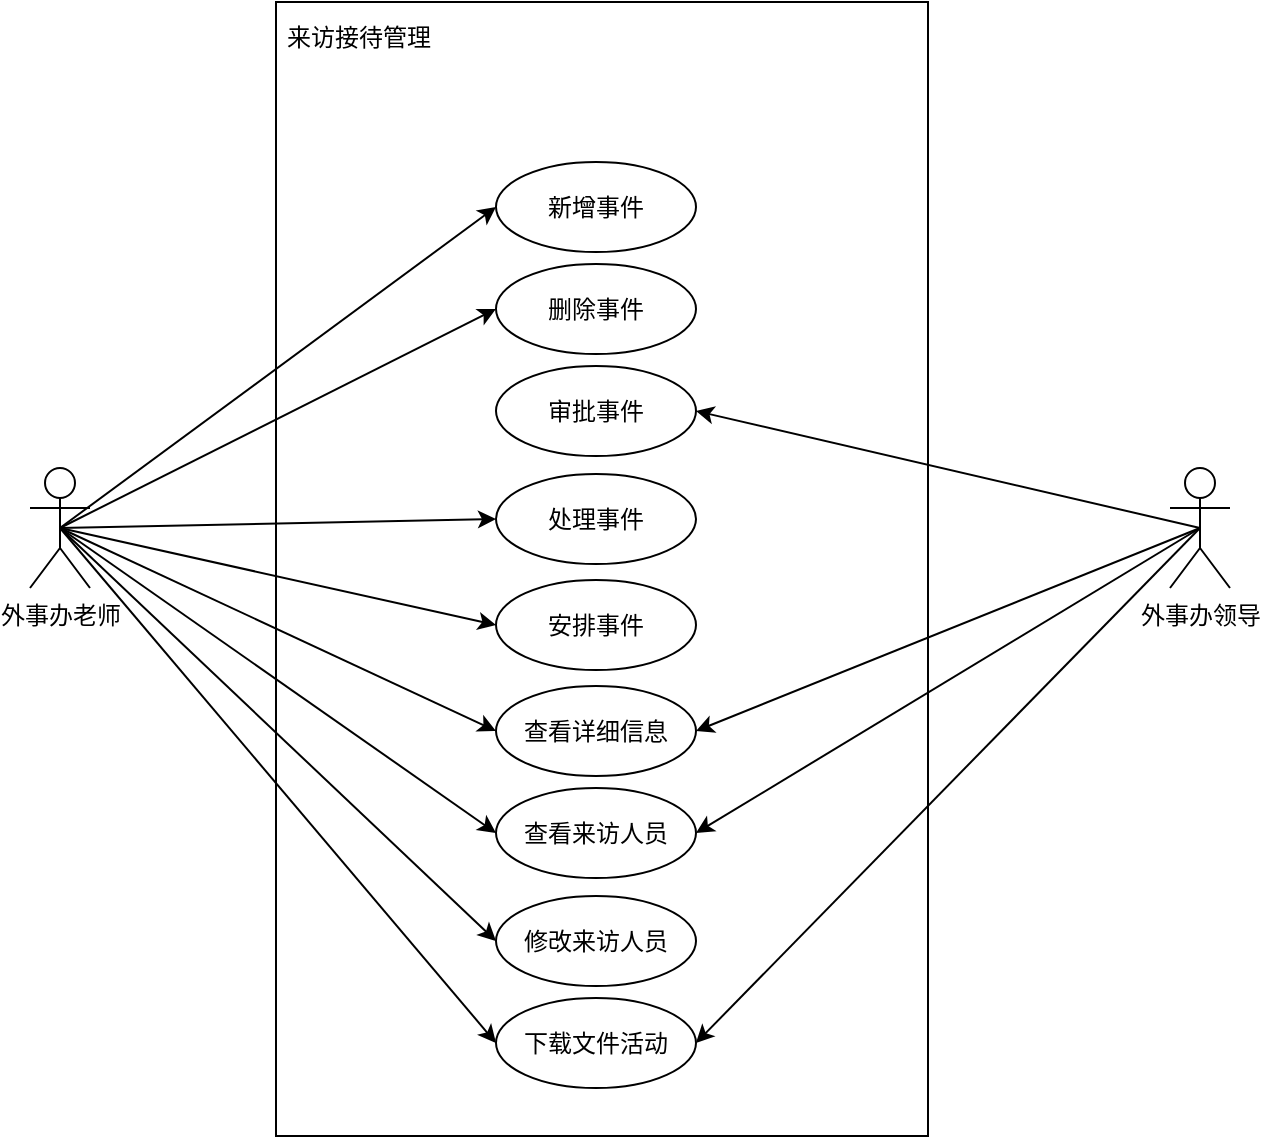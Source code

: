 <mxfile version="18.0.7" type="github">
  <diagram id="S2_E-uF9EmZPekj6ZunL" name="第 1 页">
    <mxGraphModel dx="1093" dy="609" grid="0" gridSize="10" guides="1" tooltips="1" connect="1" arrows="1" fold="1" page="1" pageScale="1" pageWidth="827" pageHeight="1169" math="0" shadow="0">
      <root>
        <mxCell id="0" />
        <mxCell id="1" parent="0" />
        <mxCell id="7UaeZVv711-MyqV3K8wE-5" value="外事办老师" style="shape=umlActor;verticalLabelPosition=bottom;verticalAlign=top;html=1;outlineConnect=0;" vertex="1" parent="1">
          <mxGeometry x="90" y="335" width="30" height="60" as="geometry" />
        </mxCell>
        <mxCell id="7UaeZVv711-MyqV3K8wE-6" value="" style="rounded=0;whiteSpace=wrap;html=1;" vertex="1" parent="1">
          <mxGeometry x="213" y="102" width="326" height="567" as="geometry" />
        </mxCell>
        <mxCell id="7UaeZVv711-MyqV3K8wE-7" value="来访接待管理" style="text;html=1;align=center;verticalAlign=middle;resizable=0;points=[];autosize=1;strokeColor=none;fillColor=none;" vertex="1" parent="1">
          <mxGeometry x="213" y="111" width="82" height="18" as="geometry" />
        </mxCell>
        <mxCell id="7UaeZVv711-MyqV3K8wE-8" value="新增事件" style="ellipse;whiteSpace=wrap;html=1;" vertex="1" parent="1">
          <mxGeometry x="323" y="182" width="100" height="45" as="geometry" />
        </mxCell>
        <mxCell id="7UaeZVv711-MyqV3K8wE-9" value="删除事件" style="ellipse;whiteSpace=wrap;html=1;" vertex="1" parent="1">
          <mxGeometry x="323" y="233" width="100" height="45" as="geometry" />
        </mxCell>
        <mxCell id="7UaeZVv711-MyqV3K8wE-10" value="安排事件" style="ellipse;whiteSpace=wrap;html=1;" vertex="1" parent="1">
          <mxGeometry x="323" y="391" width="100" height="45" as="geometry" />
        </mxCell>
        <mxCell id="7UaeZVv711-MyqV3K8wE-11" value="处理事件" style="ellipse;whiteSpace=wrap;html=1;" vertex="1" parent="1">
          <mxGeometry x="323" y="338" width="100" height="45" as="geometry" />
        </mxCell>
        <mxCell id="7UaeZVv711-MyqV3K8wE-13" value="查看来访人员&lt;span style=&quot;color: rgba(0, 0, 0, 0); font-family: monospace; font-size: 0px; text-align: start;&quot;&gt;%3CmxGraphModel%3E%3Croot%3E%3CmxCell%20id%3D%220%22%2F%3E%3CmxCell%20id%3D%221%22%20parent%3D%220%22%2F%3E%3CmxCell%20id%3D%222%22%20value%3D%22%E6%96%B0%E5%A2%9E%E6%B4%BB%E5%8A%A8%22%20style%3D%22ellipse%3BwhiteSpace%3Dwrap%3Bhtml%3D1%3B%22%20vertex%3D%221%22%20parent%3D%221%22%3E%3CmxGeometry%20x%3D%22323%22%20y%3D%22158%22%20width%3D%22100%22%20height%3D%2245%22%20as%3D%22geometry%22%2F%3E%3C%2FmxCell%3E%3C%2Froot%3E%3C%2FmxGraphModel%3E&lt;/span&gt;" style="ellipse;whiteSpace=wrap;html=1;" vertex="1" parent="1">
          <mxGeometry x="323" y="495" width="100" height="45" as="geometry" />
        </mxCell>
        <mxCell id="7UaeZVv711-MyqV3K8wE-14" value="修改来访人员" style="ellipse;whiteSpace=wrap;html=1;" vertex="1" parent="1">
          <mxGeometry x="323" y="549" width="100" height="45" as="geometry" />
        </mxCell>
        <mxCell id="7UaeZVv711-MyqV3K8wE-16" value="审批事件&lt;span style=&quot;color: rgba(0, 0, 0, 0); font-family: monospace; font-size: 0px; text-align: start;&quot;&gt;%3CmxGraphModel%3E%3Croot%3E%3CmxCell%20id%3D%220%22%2F%3E%3CmxCell%20id%3D%221%22%20parent%3D%220%22%2F%3E%3CmxCell%20id%3D%222%22%20value%3D%22%E6%96%B0%E5%A2%9E%E6%B4%BB%E5%8A%A8%22%20style%3D%22ellipse%3BwhiteSpace%3Dwrap%3Bhtml%3D1%3B%22%20vertex%3D%221%22%20parent%3D%221%22%3E%3CmxGeometry%20x%3D%22323%22%20y%3D%22158%22%20width%3D%22100%22%20height%3D%2245%22%20as%3D%22geometry%22%2F%3E%3C%2FmxCell%3E%3C%2Froot%3E%3C%2FmxGraphModel%3E&lt;/span&gt;" style="ellipse;whiteSpace=wrap;html=1;" vertex="1" parent="1">
          <mxGeometry x="323" y="284" width="100" height="45" as="geometry" />
        </mxCell>
        <mxCell id="7UaeZVv711-MyqV3K8wE-17" value="查看详细信息" style="ellipse;whiteSpace=wrap;html=1;" vertex="1" parent="1">
          <mxGeometry x="323" y="444" width="100" height="45" as="geometry" />
        </mxCell>
        <mxCell id="7UaeZVv711-MyqV3K8wE-19" value="下载文件活动" style="ellipse;whiteSpace=wrap;html=1;" vertex="1" parent="1">
          <mxGeometry x="323" y="600" width="100" height="45" as="geometry" />
        </mxCell>
        <mxCell id="7UaeZVv711-MyqV3K8wE-23" value="外事办领导" style="shape=umlActor;verticalLabelPosition=bottom;verticalAlign=top;html=1;outlineConnect=0;" vertex="1" parent="1">
          <mxGeometry x="660" y="335" width="30" height="60" as="geometry" />
        </mxCell>
        <mxCell id="7UaeZVv711-MyqV3K8wE-28" value="" style="endArrow=classic;html=1;rounded=0;entryX=0;entryY=0.5;entryDx=0;entryDy=0;exitX=0.5;exitY=0.5;exitDx=0;exitDy=0;exitPerimeter=0;" edge="1" parent="1" source="7UaeZVv711-MyqV3K8wE-5" target="7UaeZVv711-MyqV3K8wE-8">
          <mxGeometry width="50" height="50" relative="1" as="geometry">
            <mxPoint x="434" y="390" as="sourcePoint" />
            <mxPoint x="484" y="340" as="targetPoint" />
          </mxGeometry>
        </mxCell>
        <mxCell id="7UaeZVv711-MyqV3K8wE-29" value="" style="endArrow=classic;html=1;rounded=0;exitX=0.5;exitY=0.5;exitDx=0;exitDy=0;exitPerimeter=0;entryX=0;entryY=0.5;entryDx=0;entryDy=0;" edge="1" parent="1" source="7UaeZVv711-MyqV3K8wE-5" target="7UaeZVv711-MyqV3K8wE-9">
          <mxGeometry width="50" height="50" relative="1" as="geometry">
            <mxPoint x="440" y="390" as="sourcePoint" />
            <mxPoint x="484" y="340" as="targetPoint" />
          </mxGeometry>
        </mxCell>
        <mxCell id="7UaeZVv711-MyqV3K8wE-30" value="" style="endArrow=classic;html=1;rounded=0;exitX=0.5;exitY=0.5;exitDx=0;exitDy=0;exitPerimeter=0;entryX=0;entryY=0.5;entryDx=0;entryDy=0;" edge="1" parent="1" source="7UaeZVv711-MyqV3K8wE-5" target="7UaeZVv711-MyqV3K8wE-11">
          <mxGeometry width="50" height="50" relative="1" as="geometry">
            <mxPoint x="434" y="390" as="sourcePoint" />
            <mxPoint x="484" y="340" as="targetPoint" />
          </mxGeometry>
        </mxCell>
        <mxCell id="7UaeZVv711-MyqV3K8wE-31" value="" style="endArrow=classic;html=1;rounded=0;exitX=0.5;exitY=0.5;exitDx=0;exitDy=0;exitPerimeter=0;entryX=0;entryY=0.5;entryDx=0;entryDy=0;" edge="1" parent="1" source="7UaeZVv711-MyqV3K8wE-5" target="7UaeZVv711-MyqV3K8wE-10">
          <mxGeometry width="50" height="50" relative="1" as="geometry">
            <mxPoint x="434" y="390" as="sourcePoint" />
            <mxPoint x="484" y="340" as="targetPoint" />
          </mxGeometry>
        </mxCell>
        <mxCell id="7UaeZVv711-MyqV3K8wE-32" value="" style="endArrow=classic;html=1;rounded=0;exitX=0.5;exitY=0.5;exitDx=0;exitDy=0;exitPerimeter=0;entryX=0;entryY=0.5;entryDx=0;entryDy=0;" edge="1" parent="1" source="7UaeZVv711-MyqV3K8wE-5" target="7UaeZVv711-MyqV3K8wE-17">
          <mxGeometry width="50" height="50" relative="1" as="geometry">
            <mxPoint x="434" y="485" as="sourcePoint" />
            <mxPoint x="484" y="435" as="targetPoint" />
          </mxGeometry>
        </mxCell>
        <mxCell id="7UaeZVv711-MyqV3K8wE-33" value="" style="endArrow=classic;html=1;rounded=0;exitX=0.5;exitY=0.5;exitDx=0;exitDy=0;exitPerimeter=0;entryX=0;entryY=0.5;entryDx=0;entryDy=0;" edge="1" parent="1" source="7UaeZVv711-MyqV3K8wE-5" target="7UaeZVv711-MyqV3K8wE-13">
          <mxGeometry width="50" height="50" relative="1" as="geometry">
            <mxPoint x="434" y="485" as="sourcePoint" />
            <mxPoint x="484" y="435" as="targetPoint" />
          </mxGeometry>
        </mxCell>
        <mxCell id="7UaeZVv711-MyqV3K8wE-34" value="" style="endArrow=classic;html=1;rounded=0;exitX=0.5;exitY=0.5;exitDx=0;exitDy=0;exitPerimeter=0;entryX=0;entryY=0.5;entryDx=0;entryDy=0;" edge="1" parent="1" source="7UaeZVv711-MyqV3K8wE-5" target="7UaeZVv711-MyqV3K8wE-14">
          <mxGeometry width="50" height="50" relative="1" as="geometry">
            <mxPoint x="434" y="485" as="sourcePoint" />
            <mxPoint x="484" y="435" as="targetPoint" />
          </mxGeometry>
        </mxCell>
        <mxCell id="7UaeZVv711-MyqV3K8wE-35" value="" style="endArrow=classic;html=1;rounded=0;exitX=0.5;exitY=0.5;exitDx=0;exitDy=0;exitPerimeter=0;entryX=0;entryY=0.5;entryDx=0;entryDy=0;" edge="1" parent="1" source="7UaeZVv711-MyqV3K8wE-5" target="7UaeZVv711-MyqV3K8wE-19">
          <mxGeometry width="50" height="50" relative="1" as="geometry">
            <mxPoint x="434" y="485" as="sourcePoint" />
            <mxPoint x="484" y="435" as="targetPoint" />
          </mxGeometry>
        </mxCell>
        <mxCell id="7UaeZVv711-MyqV3K8wE-36" value="" style="endArrow=classic;html=1;rounded=0;exitX=0.5;exitY=0.5;exitDx=0;exitDy=0;exitPerimeter=0;entryX=1;entryY=0.5;entryDx=0;entryDy=0;" edge="1" parent="1" source="7UaeZVv711-MyqV3K8wE-23" target="7UaeZVv711-MyqV3K8wE-16">
          <mxGeometry width="50" height="50" relative="1" as="geometry">
            <mxPoint x="434" y="390" as="sourcePoint" />
            <mxPoint x="484" y="340" as="targetPoint" />
          </mxGeometry>
        </mxCell>
        <mxCell id="7UaeZVv711-MyqV3K8wE-37" value="" style="endArrow=classic;html=1;rounded=0;exitX=0.5;exitY=0.5;exitDx=0;exitDy=0;exitPerimeter=0;entryX=1;entryY=0.5;entryDx=0;entryDy=0;" edge="1" parent="1" source="7UaeZVv711-MyqV3K8wE-23" target="7UaeZVv711-MyqV3K8wE-17">
          <mxGeometry width="50" height="50" relative="1" as="geometry">
            <mxPoint x="434" y="390" as="sourcePoint" />
            <mxPoint x="484" y="340" as="targetPoint" />
          </mxGeometry>
        </mxCell>
        <mxCell id="7UaeZVv711-MyqV3K8wE-38" value="" style="endArrow=classic;html=1;rounded=0;exitX=0.5;exitY=0.5;exitDx=0;exitDy=0;exitPerimeter=0;entryX=1;entryY=0.5;entryDx=0;entryDy=0;" edge="1" parent="1" source="7UaeZVv711-MyqV3K8wE-23" target="7UaeZVv711-MyqV3K8wE-13">
          <mxGeometry width="50" height="50" relative="1" as="geometry">
            <mxPoint x="434" y="390" as="sourcePoint" />
            <mxPoint x="484" y="340" as="targetPoint" />
          </mxGeometry>
        </mxCell>
        <mxCell id="7UaeZVv711-MyqV3K8wE-39" value="" style="endArrow=classic;html=1;rounded=0;exitX=0.5;exitY=0.5;exitDx=0;exitDy=0;exitPerimeter=0;entryX=1;entryY=0.5;entryDx=0;entryDy=0;" edge="1" parent="1" source="7UaeZVv711-MyqV3K8wE-23" target="7UaeZVv711-MyqV3K8wE-19">
          <mxGeometry width="50" height="50" relative="1" as="geometry">
            <mxPoint x="434" y="390" as="sourcePoint" />
            <mxPoint x="484" y="340" as="targetPoint" />
          </mxGeometry>
        </mxCell>
      </root>
    </mxGraphModel>
  </diagram>
</mxfile>

